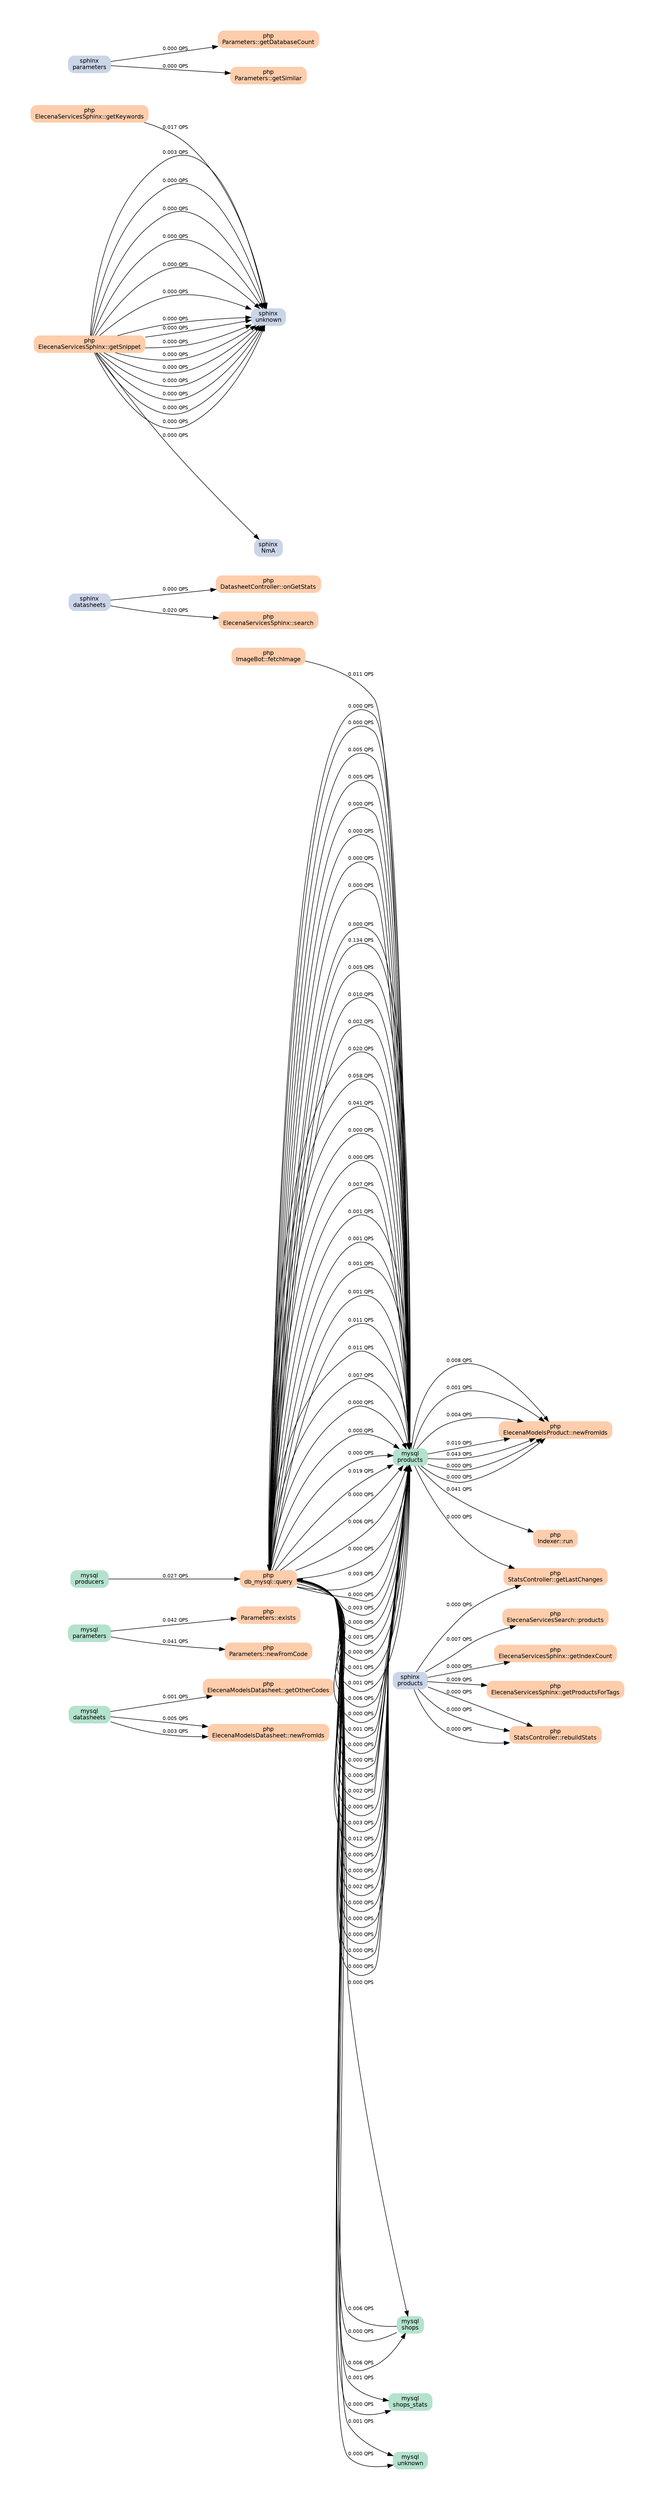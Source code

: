 digraph G {
	graph [ center=true, margin=0.75, nodesep=0.5, ranksep=0.75, rankdir=LR ];
	node [ shape=box, style="rounded,filled" width=0, height=0, fontname=Helvetica, fontsize=11 ];
	edge [ fontname=Helvetica, fontsize=9 ];

	// nodes
	n1 [label="mysql\ndatasheets" group="mysql" colorscheme=pastel28 color=1];
	n2 [label="mysql\nparameters" group="mysql" colorscheme=pastel28 color=1];
	n3 [label="mysql\nproducers" group="mysql" colorscheme=pastel28 color=1];
	n4 [label="mysql\nproducts" group="mysql" colorscheme=pastel28 color=1];
	n5 [label="mysql\nshops" group="mysql" colorscheme=pastel28 color=1];
	n6 [label="mysql\nshops_stats" group="mysql" colorscheme=pastel28 color=1];
	n7 [label="mysql\nunknown" group="mysql" colorscheme=pastel28 color=1];
	n8 [label="php\nDatasheetController::onGetStats" group="php" colorscheme=pastel28 color=2];
	n9 [label="php\nElecena\Models\Datasheet::getOtherCodes" group="php" colorscheme=pastel28 color=2];
	n10 [label="php\nElecena\Models\Datasheet::newFromIds" group="php" colorscheme=pastel28 color=2];
	n11 [label="php\nElecena\Models\Product::newFromIds" group="php" colorscheme=pastel28 color=2];
	n12 [label="php\nElecena\Services\Search::products" group="php" colorscheme=pastel28 color=2];
	n13 [label="php\nElecena\Services\Sphinx::getIndexCount" group="php" colorscheme=pastel28 color=2];
	n14 [label="php\nElecena\Services\Sphinx::getKeywords" group="php" colorscheme=pastel28 color=2];
	n15 [label="php\nElecena\Services\Sphinx::getProductsForTags" group="php" colorscheme=pastel28 color=2];
	n16 [label="php\nElecena\Services\Sphinx::getSnippet" group="php" colorscheme=pastel28 color=2];
	n17 [label="php\nElecena\Services\Sphinx::search" group="php" colorscheme=pastel28 color=2];
	n18 [label="php\nImageBot::fetchImage" group="php" colorscheme=pastel28 color=2];
	n19 [label="php\nIndexer::run" group="php" colorscheme=pastel28 color=2];
	n20 [label="php\nParameters::exists" group="php" colorscheme=pastel28 color=2];
	n21 [label="php\nParameters::getDatabaseCount" group="php" colorscheme=pastel28 color=2];
	n22 [label="php\nParameters::getSimilar" group="php" colorscheme=pastel28 color=2];
	n23 [label="php\nParameters::newFromCode" group="php" colorscheme=pastel28 color=2];
	n24 [label="php\nStatsController::getLastChanges" group="php" colorscheme=pastel28 color=2];
	n25 [label="php\nStatsController::rebuildStats" group="php" colorscheme=pastel28 color=2];
	n26 [label="php\ndb_mysql::query" group="php" colorscheme=pastel28 color=2];
	n27 [label="sphinx\nNmA" group="sphinx" colorscheme=pastel28 color=3];
	n28 [label="sphinx\ndatasheets" group="sphinx" colorscheme=pastel28 color=3];
	n29 [label="sphinx\nparameters" group="sphinx" colorscheme=pastel28 color=3];
	n30 [label="sphinx\nproducts" group="sphinx" colorscheme=pastel28 color=3];
	n31 [label="sphinx\nunknown" group="sphinx" colorscheme=pastel28 color=3];

	// edges
	n14 -> n31 [label="0.017 QPS"];
	n28 -> n17 [label="0.020 QPS"];
	n4 -> n11 [label="0.008 QPS"];
	n2 -> n23 [label="0.041 QPS"];
	n2 -> n20 [label="0.042 QPS"];
	n30 -> n15 [label="0.009 QPS"];
	n4 -> n11 [label="0.001 QPS"];
	n4 -> n11 [label="0.004 QPS"];
	n16 -> n31 [label="0.003 QPS"];
	n4 -> n11 [label="0.010 QPS"];
	n4 -> n19 [label="0.041 QPS"];
	n18 -> n4 [label="0.011 QPS"];
	n30 -> n13 [label="0.000 QPS"];
	n4 -> n26 [label="0.000 QPS"];
	n4 -> n11 [label="0.043 QPS"];
	n26 -> n4 [label="0.134 QPS"];
	n1 -> n9 [label="0.001 QPS"];
	n30 -> n25 [label="0.000 QPS"];
	n1 -> n10 [label="0.005 QPS"];
	n30 -> n12 [label="0.007 QPS"];
	n30 -> n25 [label="0.000 QPS"];
	n26 -> n4 [label="0.005 QPS"];
	n26 -> n4 [label="0.010 QPS"];
	n1 -> n10 [label="0.003 QPS"];
	n26 -> n4 [label="0.002 QPS"];
	n26 -> n4 [label="0.020 QPS"];
	n26 -> n4 [label="0.058 QPS"];
	n3 -> n26 [label="0.027 QPS"];
	n4 -> n26 [label="0.005 QPS"];
	n4 -> n26 [label="0.005 QPS"];
	n16 -> n31 [label="0.000 QPS"];
	n26 -> n5 [label="0.006 QPS"];
	n26 -> n4 [label="0.041 QPS"];
	n26 -> n4 [label="0.000 QPS"];
	n5 -> n26 [label="0.006 QPS"];
	n26 -> n4 [label="0.000 QPS"];
	n26 -> n4 [label="0.007 QPS"];
	n26 -> n4 [label="0.001 QPS"];
	n26 -> n4 [label="0.001 QPS"];
	n26 -> n4 [label="0.001 QPS"];
	n16 -> n31 [label="0.000 QPS"];
	n26 -> n4 [label="0.001 QPS"];
	n16 -> n27 [label="0.000 QPS"];
	n16 -> n31 [label="0.000 QPS"];
	n26 -> n4 [label="0.011 QPS"];
	n4 -> n26 [label="0.000 QPS"];
	n16 -> n31 [label="0.000 QPS"];
	n26 -> n4 [label="0.011 QPS"];
	n4 -> n24 [label="0.000 QPS"];
	n30 -> n25 [label="0.000 QPS"];
	n28 -> n8 [label="0.000 QPS"];
	n26 -> n4 [label="0.007 QPS"];
	n26 -> n4 [label="0.000 QPS"];
	n16 -> n31 [label="0.000 QPS"];
	n26 -> n4 [label="0.000 QPS"];
	n26 -> n4 [label="0.000 QPS"];
	n5 -> n26 [label="0.000 QPS"];
	n26 -> n6 [label="0.001 QPS"];
	n29 -> n21 [label="0.000 QPS"];
	n4 -> n26 [label="0.000 QPS"];
	n26 -> n4 [label="0.019 QPS"];
	n26 -> n4 [label="0.000 QPS"];
	n4 -> n11 [label="0.000 QPS"];
	n16 -> n31 [label="0.000 QPS"];
	n16 -> n31 [label="0.000 QPS"];
	n26 -> n4 [label="0.006 QPS"];
	n26 -> n4 [label="0.000 QPS"];
	n26 -> n4 [label="0.003 QPS"];
	n26 -> n4 [label="0.000 QPS"];
	n26 -> n4 [label="0.003 QPS"];
	n26 -> n4 [label="0.000 QPS"];
	n26 -> n4 [label="0.001 QPS"];
	n26 -> n4 [label="0.000 QPS"];
	n26 -> n4 [label="0.001 QPS"];
	n30 -> n24 [label="0.000 QPS"];
	n26 -> n4 [label="0.001 QPS"];
	n4 -> n26 [label="0.000 QPS"];
	n26 -> n4 [label="0.006 QPS"];
	n26 -> n7 [label="0.001 QPS"];
	n26 -> n4 [label="0.000 QPS"];
	n26 -> n4 [label="0.001 QPS"];
	n16 -> n31 [label="0.000 QPS"];
	n26 -> n4 [label="0.000 QPS"];
	n16 -> n31 [label="0.000 QPS"];
	n16 -> n31 [label="0.000 QPS"];
	n29 -> n22 [label="0.000 QPS"];
	n26 -> n5 [label="0.000 QPS"];
	n26 -> n6 [label="0.000 QPS"];
	n26 -> n7 [label="0.000 QPS"];
	n4 -> n11 [label="0.000 QPS"];
	n26 -> n4 [label="0.000 QPS"];
	n26 -> n4 [label="0.000 QPS"];
	n16 -> n31 [label="0.000 QPS"];
	n26 -> n4 [label="0.002 QPS"];
	n26 -> n4 [label="0.000 QPS"];
	n4 -> n26 [label="0.000 QPS"];
	n26 -> n4 [label="0.003 QPS"];
	n26 -> n4 [label="0.012 QPS"];
	n16 -> n31 [label="0.000 QPS"];
	n26 -> n4 [label="0.000 QPS"];
	n26 -> n4 [label="0.000 QPS"];
	n4 -> n26 [label="0.000 QPS"];
	n26 -> n4 [label="0.002 QPS"];
	n26 -> n4 [label="0.000 QPS"];
	n26 -> n4 [label="0.000 QPS"];
	n26 -> n4 [label="0.000 QPS"];
	n26 -> n4 [label="0.000 QPS"];
	n16 -> n31 [label="0.000 QPS"];
	n26 -> n4 [label="0.000 QPS"];
	n26 -> n4 [label="0.000 QPS"];
	n16 -> n31 [label="0.000 QPS"];
}